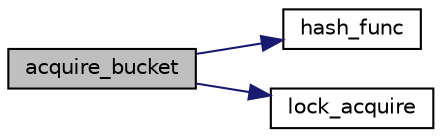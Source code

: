 digraph "acquire_bucket"
{
 // LATEX_PDF_SIZE
  edge [fontname="Helvetica",fontsize="10",labelfontname="Helvetica",labelfontsize="10"];
  node [fontname="Helvetica",fontsize="10",shape=record];
  rankdir="LR";
  Node1 [label="acquire_bucket",height=0.2,width=0.4,color="black", fillcolor="grey75", style="filled", fontcolor="black",tooltip="Acquire lock on a hashmap slot."];
  Node1 -> Node2 [color="midnightblue",fontsize="10",style="solid",fontname="Helvetica"];
  Node2 [label="hash_func",height=0.2,width=0.4,color="black", fillcolor="white", style="filled",URL="$hm_8c.html#a5f8d182424bfd3699788630d0424a83a",tooltip=" "];
  Node1 -> Node3 [color="midnightblue",fontsize="10",style="solid",fontname="Helvetica"];
  Node3 [label="lock_acquire",height=0.2,width=0.4,color="black", fillcolor="white", style="filled",URL="$mythread_8h.html#add38fde7157ac3938c4a60b64ed67e9f",tooltip="Attempts to acquire the lock, yields if already acquired."];
}
